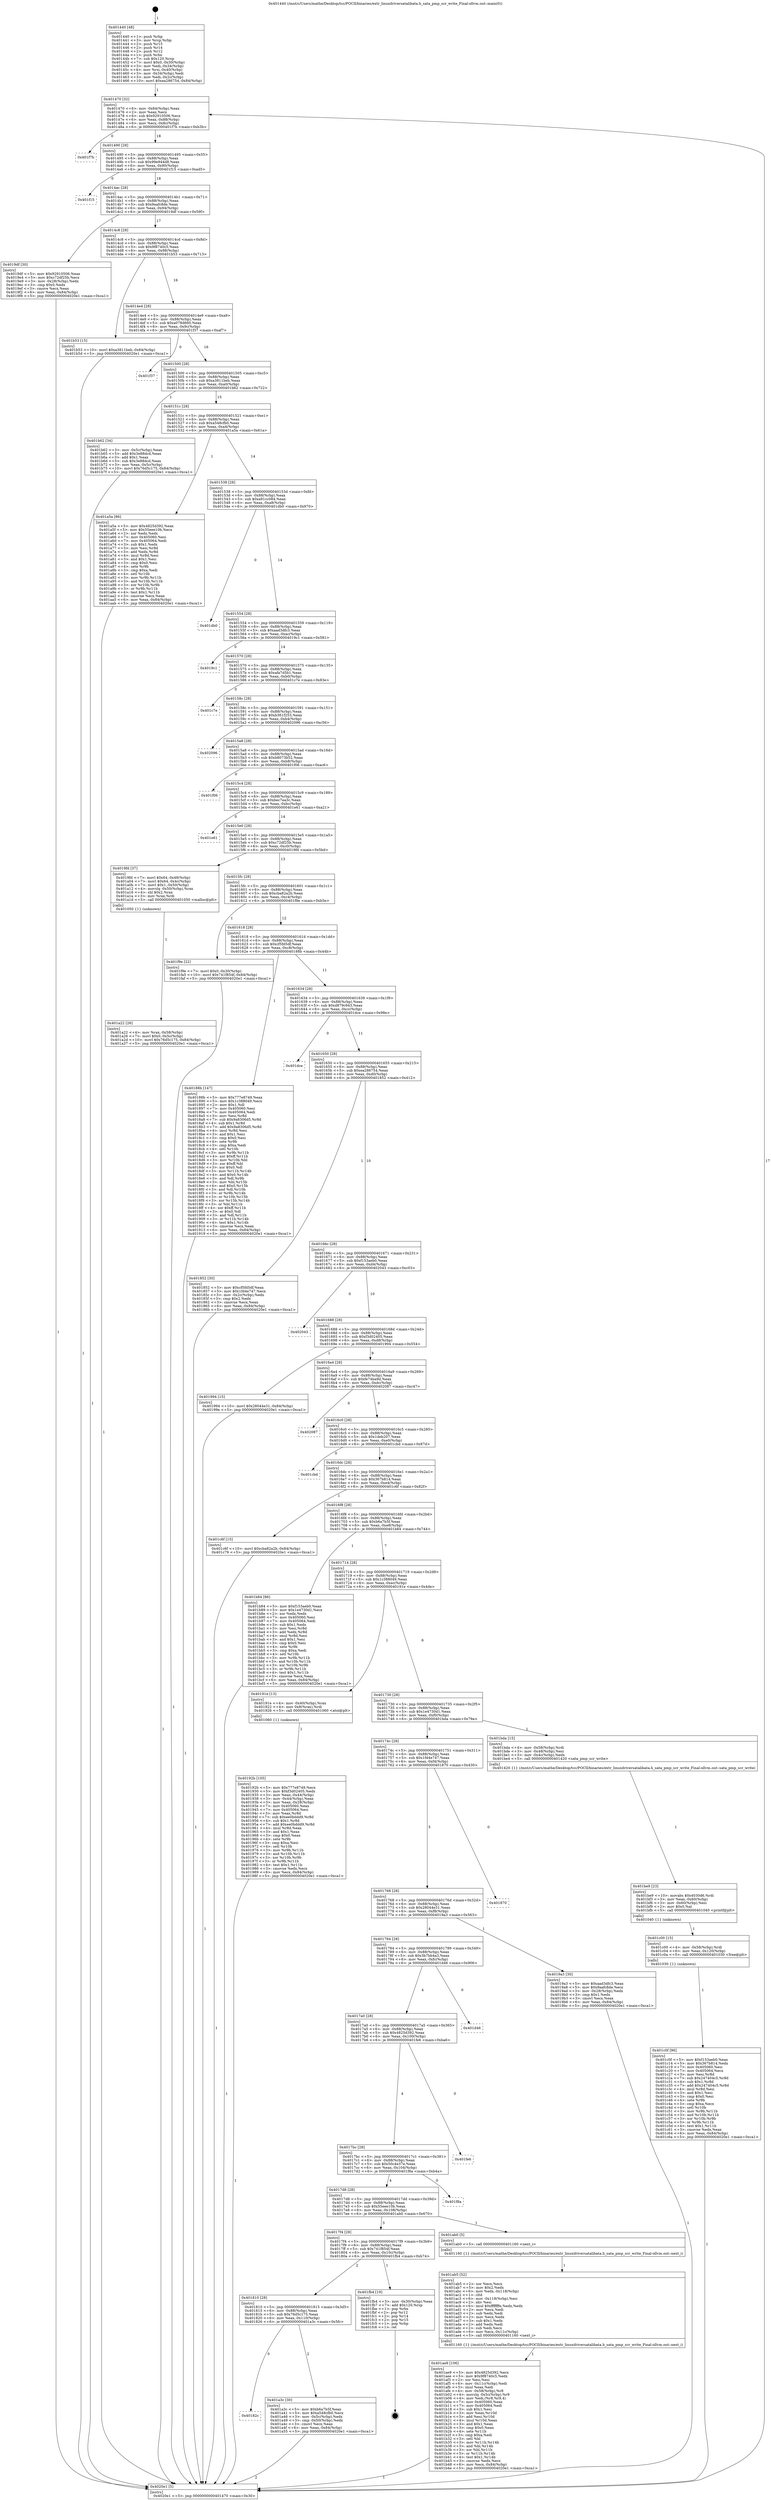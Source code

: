 digraph "0x401440" {
  label = "0x401440 (/mnt/c/Users/mathe/Desktop/tcc/POCII/binaries/extr_linuxdriversatalibata.h_sata_pmp_scr_write_Final-ollvm.out::main(0))"
  labelloc = "t"
  node[shape=record]

  Entry [label="",width=0.3,height=0.3,shape=circle,fillcolor=black,style=filled]
  "0x401470" [label="{
     0x401470 [32]\l
     | [instrs]\l
     &nbsp;&nbsp;0x401470 \<+6\>: mov -0x84(%rbp),%eax\l
     &nbsp;&nbsp;0x401476 \<+2\>: mov %eax,%ecx\l
     &nbsp;&nbsp;0x401478 \<+6\>: sub $0x92910506,%ecx\l
     &nbsp;&nbsp;0x40147e \<+6\>: mov %eax,-0x88(%rbp)\l
     &nbsp;&nbsp;0x401484 \<+6\>: mov %ecx,-0x8c(%rbp)\l
     &nbsp;&nbsp;0x40148a \<+6\>: je 0000000000401f7b \<main+0xb3b\>\l
  }"]
  "0x401f7b" [label="{
     0x401f7b\l
  }", style=dashed]
  "0x401490" [label="{
     0x401490 [28]\l
     | [instrs]\l
     &nbsp;&nbsp;0x401490 \<+5\>: jmp 0000000000401495 \<main+0x55\>\l
     &nbsp;&nbsp;0x401495 \<+6\>: mov -0x88(%rbp),%eax\l
     &nbsp;&nbsp;0x40149b \<+5\>: sub $0x99e944d8,%eax\l
     &nbsp;&nbsp;0x4014a0 \<+6\>: mov %eax,-0x90(%rbp)\l
     &nbsp;&nbsp;0x4014a6 \<+6\>: je 0000000000401f15 \<main+0xad5\>\l
  }"]
  Exit [label="",width=0.3,height=0.3,shape=circle,fillcolor=black,style=filled,peripheries=2]
  "0x401f15" [label="{
     0x401f15\l
  }", style=dashed]
  "0x4014ac" [label="{
     0x4014ac [28]\l
     | [instrs]\l
     &nbsp;&nbsp;0x4014ac \<+5\>: jmp 00000000004014b1 \<main+0x71\>\l
     &nbsp;&nbsp;0x4014b1 \<+6\>: mov -0x88(%rbp),%eax\l
     &nbsp;&nbsp;0x4014b7 \<+5\>: sub $0x9aafc8de,%eax\l
     &nbsp;&nbsp;0x4014bc \<+6\>: mov %eax,-0x94(%rbp)\l
     &nbsp;&nbsp;0x4014c2 \<+6\>: je 00000000004019df \<main+0x59f\>\l
  }"]
  "0x401c0f" [label="{
     0x401c0f [96]\l
     | [instrs]\l
     &nbsp;&nbsp;0x401c0f \<+5\>: mov $0xf153aeb0,%eax\l
     &nbsp;&nbsp;0x401c14 \<+5\>: mov $0x367b814,%edx\l
     &nbsp;&nbsp;0x401c19 \<+7\>: mov 0x405060,%esi\l
     &nbsp;&nbsp;0x401c20 \<+7\>: mov 0x405064,%ecx\l
     &nbsp;&nbsp;0x401c27 \<+3\>: mov %esi,%r8d\l
     &nbsp;&nbsp;0x401c2a \<+7\>: sub $0x247404c5,%r8d\l
     &nbsp;&nbsp;0x401c31 \<+4\>: sub $0x1,%r8d\l
     &nbsp;&nbsp;0x401c35 \<+7\>: add $0x247404c5,%r8d\l
     &nbsp;&nbsp;0x401c3c \<+4\>: imul %r8d,%esi\l
     &nbsp;&nbsp;0x401c40 \<+3\>: and $0x1,%esi\l
     &nbsp;&nbsp;0x401c43 \<+3\>: cmp $0x0,%esi\l
     &nbsp;&nbsp;0x401c46 \<+4\>: sete %r9b\l
     &nbsp;&nbsp;0x401c4a \<+3\>: cmp $0xa,%ecx\l
     &nbsp;&nbsp;0x401c4d \<+4\>: setl %r10b\l
     &nbsp;&nbsp;0x401c51 \<+3\>: mov %r9b,%r11b\l
     &nbsp;&nbsp;0x401c54 \<+3\>: and %r10b,%r11b\l
     &nbsp;&nbsp;0x401c57 \<+3\>: xor %r10b,%r9b\l
     &nbsp;&nbsp;0x401c5a \<+3\>: or %r9b,%r11b\l
     &nbsp;&nbsp;0x401c5d \<+4\>: test $0x1,%r11b\l
     &nbsp;&nbsp;0x401c61 \<+3\>: cmovne %edx,%eax\l
     &nbsp;&nbsp;0x401c64 \<+6\>: mov %eax,-0x84(%rbp)\l
     &nbsp;&nbsp;0x401c6a \<+5\>: jmp 00000000004020e1 \<main+0xca1\>\l
  }"]
  "0x4019df" [label="{
     0x4019df [30]\l
     | [instrs]\l
     &nbsp;&nbsp;0x4019df \<+5\>: mov $0x92910506,%eax\l
     &nbsp;&nbsp;0x4019e4 \<+5\>: mov $0xc72df25b,%ecx\l
     &nbsp;&nbsp;0x4019e9 \<+3\>: mov -0x28(%rbp),%edx\l
     &nbsp;&nbsp;0x4019ec \<+3\>: cmp $0x0,%edx\l
     &nbsp;&nbsp;0x4019ef \<+3\>: cmove %ecx,%eax\l
     &nbsp;&nbsp;0x4019f2 \<+6\>: mov %eax,-0x84(%rbp)\l
     &nbsp;&nbsp;0x4019f8 \<+5\>: jmp 00000000004020e1 \<main+0xca1\>\l
  }"]
  "0x4014c8" [label="{
     0x4014c8 [28]\l
     | [instrs]\l
     &nbsp;&nbsp;0x4014c8 \<+5\>: jmp 00000000004014cd \<main+0x8d\>\l
     &nbsp;&nbsp;0x4014cd \<+6\>: mov -0x88(%rbp),%eax\l
     &nbsp;&nbsp;0x4014d3 \<+5\>: sub $0x9f8740c5,%eax\l
     &nbsp;&nbsp;0x4014d8 \<+6\>: mov %eax,-0x98(%rbp)\l
     &nbsp;&nbsp;0x4014de \<+6\>: je 0000000000401b53 \<main+0x713\>\l
  }"]
  "0x401c00" [label="{
     0x401c00 [15]\l
     | [instrs]\l
     &nbsp;&nbsp;0x401c00 \<+4\>: mov -0x58(%rbp),%rdi\l
     &nbsp;&nbsp;0x401c04 \<+6\>: mov %eax,-0x120(%rbp)\l
     &nbsp;&nbsp;0x401c0a \<+5\>: call 0000000000401030 \<free@plt\>\l
     | [calls]\l
     &nbsp;&nbsp;0x401030 \{1\} (unknown)\l
  }"]
  "0x401b53" [label="{
     0x401b53 [15]\l
     | [instrs]\l
     &nbsp;&nbsp;0x401b53 \<+10\>: movl $0xa3811beb,-0x84(%rbp)\l
     &nbsp;&nbsp;0x401b5d \<+5\>: jmp 00000000004020e1 \<main+0xca1\>\l
  }"]
  "0x4014e4" [label="{
     0x4014e4 [28]\l
     | [instrs]\l
     &nbsp;&nbsp;0x4014e4 \<+5\>: jmp 00000000004014e9 \<main+0xa9\>\l
     &nbsp;&nbsp;0x4014e9 \<+6\>: mov -0x88(%rbp),%eax\l
     &nbsp;&nbsp;0x4014ef \<+5\>: sub $0xa078d660,%eax\l
     &nbsp;&nbsp;0x4014f4 \<+6\>: mov %eax,-0x9c(%rbp)\l
     &nbsp;&nbsp;0x4014fa \<+6\>: je 0000000000401f37 \<main+0xaf7\>\l
  }"]
  "0x401be9" [label="{
     0x401be9 [23]\l
     | [instrs]\l
     &nbsp;&nbsp;0x401be9 \<+10\>: movabs $0x4030d6,%rdi\l
     &nbsp;&nbsp;0x401bf3 \<+3\>: mov %eax,-0x60(%rbp)\l
     &nbsp;&nbsp;0x401bf6 \<+3\>: mov -0x60(%rbp),%esi\l
     &nbsp;&nbsp;0x401bf9 \<+2\>: mov $0x0,%al\l
     &nbsp;&nbsp;0x401bfb \<+5\>: call 0000000000401040 \<printf@plt\>\l
     | [calls]\l
     &nbsp;&nbsp;0x401040 \{1\} (unknown)\l
  }"]
  "0x401f37" [label="{
     0x401f37\l
  }", style=dashed]
  "0x401500" [label="{
     0x401500 [28]\l
     | [instrs]\l
     &nbsp;&nbsp;0x401500 \<+5\>: jmp 0000000000401505 \<main+0xc5\>\l
     &nbsp;&nbsp;0x401505 \<+6\>: mov -0x88(%rbp),%eax\l
     &nbsp;&nbsp;0x40150b \<+5\>: sub $0xa3811beb,%eax\l
     &nbsp;&nbsp;0x401510 \<+6\>: mov %eax,-0xa0(%rbp)\l
     &nbsp;&nbsp;0x401516 \<+6\>: je 0000000000401b62 \<main+0x722\>\l
  }"]
  "0x401ae9" [label="{
     0x401ae9 [106]\l
     | [instrs]\l
     &nbsp;&nbsp;0x401ae9 \<+5\>: mov $0x4825d392,%ecx\l
     &nbsp;&nbsp;0x401aee \<+5\>: mov $0x9f8740c5,%edx\l
     &nbsp;&nbsp;0x401af3 \<+2\>: xor %esi,%esi\l
     &nbsp;&nbsp;0x401af5 \<+6\>: mov -0x11c(%rbp),%edi\l
     &nbsp;&nbsp;0x401afb \<+3\>: imul %eax,%edi\l
     &nbsp;&nbsp;0x401afe \<+4\>: mov -0x58(%rbp),%r8\l
     &nbsp;&nbsp;0x401b02 \<+4\>: movslq -0x5c(%rbp),%r9\l
     &nbsp;&nbsp;0x401b06 \<+4\>: mov %edi,(%r8,%r9,4)\l
     &nbsp;&nbsp;0x401b0a \<+7\>: mov 0x405060,%eax\l
     &nbsp;&nbsp;0x401b11 \<+7\>: mov 0x405064,%edi\l
     &nbsp;&nbsp;0x401b18 \<+3\>: sub $0x1,%esi\l
     &nbsp;&nbsp;0x401b1b \<+3\>: mov %eax,%r10d\l
     &nbsp;&nbsp;0x401b1e \<+3\>: add %esi,%r10d\l
     &nbsp;&nbsp;0x401b21 \<+4\>: imul %r10d,%eax\l
     &nbsp;&nbsp;0x401b25 \<+3\>: and $0x1,%eax\l
     &nbsp;&nbsp;0x401b28 \<+3\>: cmp $0x0,%eax\l
     &nbsp;&nbsp;0x401b2b \<+4\>: sete %r11b\l
     &nbsp;&nbsp;0x401b2f \<+3\>: cmp $0xa,%edi\l
     &nbsp;&nbsp;0x401b32 \<+3\>: setl %bl\l
     &nbsp;&nbsp;0x401b35 \<+3\>: mov %r11b,%r14b\l
     &nbsp;&nbsp;0x401b38 \<+3\>: and %bl,%r14b\l
     &nbsp;&nbsp;0x401b3b \<+3\>: xor %bl,%r11b\l
     &nbsp;&nbsp;0x401b3e \<+3\>: or %r11b,%r14b\l
     &nbsp;&nbsp;0x401b41 \<+4\>: test $0x1,%r14b\l
     &nbsp;&nbsp;0x401b45 \<+3\>: cmovne %edx,%ecx\l
     &nbsp;&nbsp;0x401b48 \<+6\>: mov %ecx,-0x84(%rbp)\l
     &nbsp;&nbsp;0x401b4e \<+5\>: jmp 00000000004020e1 \<main+0xca1\>\l
  }"]
  "0x401b62" [label="{
     0x401b62 [34]\l
     | [instrs]\l
     &nbsp;&nbsp;0x401b62 \<+3\>: mov -0x5c(%rbp),%eax\l
     &nbsp;&nbsp;0x401b65 \<+5\>: add $0x3e88dcd,%eax\l
     &nbsp;&nbsp;0x401b6a \<+3\>: add $0x1,%eax\l
     &nbsp;&nbsp;0x401b6d \<+5\>: sub $0x3e88dcd,%eax\l
     &nbsp;&nbsp;0x401b72 \<+3\>: mov %eax,-0x5c(%rbp)\l
     &nbsp;&nbsp;0x401b75 \<+10\>: movl $0x76d5c175,-0x84(%rbp)\l
     &nbsp;&nbsp;0x401b7f \<+5\>: jmp 00000000004020e1 \<main+0xca1\>\l
  }"]
  "0x40151c" [label="{
     0x40151c [28]\l
     | [instrs]\l
     &nbsp;&nbsp;0x40151c \<+5\>: jmp 0000000000401521 \<main+0xe1\>\l
     &nbsp;&nbsp;0x401521 \<+6\>: mov -0x88(%rbp),%eax\l
     &nbsp;&nbsp;0x401527 \<+5\>: sub $0xa548cfb0,%eax\l
     &nbsp;&nbsp;0x40152c \<+6\>: mov %eax,-0xa4(%rbp)\l
     &nbsp;&nbsp;0x401532 \<+6\>: je 0000000000401a5a \<main+0x61a\>\l
  }"]
  "0x401ab5" [label="{
     0x401ab5 [52]\l
     | [instrs]\l
     &nbsp;&nbsp;0x401ab5 \<+2\>: xor %ecx,%ecx\l
     &nbsp;&nbsp;0x401ab7 \<+5\>: mov $0x2,%edx\l
     &nbsp;&nbsp;0x401abc \<+6\>: mov %edx,-0x118(%rbp)\l
     &nbsp;&nbsp;0x401ac2 \<+1\>: cltd\l
     &nbsp;&nbsp;0x401ac3 \<+6\>: mov -0x118(%rbp),%esi\l
     &nbsp;&nbsp;0x401ac9 \<+2\>: idiv %esi\l
     &nbsp;&nbsp;0x401acb \<+6\>: imul $0xfffffffe,%edx,%edx\l
     &nbsp;&nbsp;0x401ad1 \<+2\>: mov %ecx,%edi\l
     &nbsp;&nbsp;0x401ad3 \<+2\>: sub %edx,%edi\l
     &nbsp;&nbsp;0x401ad5 \<+2\>: mov %ecx,%edx\l
     &nbsp;&nbsp;0x401ad7 \<+3\>: sub $0x1,%edx\l
     &nbsp;&nbsp;0x401ada \<+2\>: add %edx,%edi\l
     &nbsp;&nbsp;0x401adc \<+2\>: sub %edi,%ecx\l
     &nbsp;&nbsp;0x401ade \<+6\>: mov %ecx,-0x11c(%rbp)\l
     &nbsp;&nbsp;0x401ae4 \<+5\>: call 0000000000401160 \<next_i\>\l
     | [calls]\l
     &nbsp;&nbsp;0x401160 \{1\} (/mnt/c/Users/mathe/Desktop/tcc/POCII/binaries/extr_linuxdriversatalibata.h_sata_pmp_scr_write_Final-ollvm.out::next_i)\l
  }"]
  "0x401a5a" [label="{
     0x401a5a [86]\l
     | [instrs]\l
     &nbsp;&nbsp;0x401a5a \<+5\>: mov $0x4825d392,%eax\l
     &nbsp;&nbsp;0x401a5f \<+5\>: mov $0x55eee10b,%ecx\l
     &nbsp;&nbsp;0x401a64 \<+2\>: xor %edx,%edx\l
     &nbsp;&nbsp;0x401a66 \<+7\>: mov 0x405060,%esi\l
     &nbsp;&nbsp;0x401a6d \<+7\>: mov 0x405064,%edi\l
     &nbsp;&nbsp;0x401a74 \<+3\>: sub $0x1,%edx\l
     &nbsp;&nbsp;0x401a77 \<+3\>: mov %esi,%r8d\l
     &nbsp;&nbsp;0x401a7a \<+3\>: add %edx,%r8d\l
     &nbsp;&nbsp;0x401a7d \<+4\>: imul %r8d,%esi\l
     &nbsp;&nbsp;0x401a81 \<+3\>: and $0x1,%esi\l
     &nbsp;&nbsp;0x401a84 \<+3\>: cmp $0x0,%esi\l
     &nbsp;&nbsp;0x401a87 \<+4\>: sete %r9b\l
     &nbsp;&nbsp;0x401a8b \<+3\>: cmp $0xa,%edi\l
     &nbsp;&nbsp;0x401a8e \<+4\>: setl %r10b\l
     &nbsp;&nbsp;0x401a92 \<+3\>: mov %r9b,%r11b\l
     &nbsp;&nbsp;0x401a95 \<+3\>: and %r10b,%r11b\l
     &nbsp;&nbsp;0x401a98 \<+3\>: xor %r10b,%r9b\l
     &nbsp;&nbsp;0x401a9b \<+3\>: or %r9b,%r11b\l
     &nbsp;&nbsp;0x401a9e \<+4\>: test $0x1,%r11b\l
     &nbsp;&nbsp;0x401aa2 \<+3\>: cmovne %ecx,%eax\l
     &nbsp;&nbsp;0x401aa5 \<+6\>: mov %eax,-0x84(%rbp)\l
     &nbsp;&nbsp;0x401aab \<+5\>: jmp 00000000004020e1 \<main+0xca1\>\l
  }"]
  "0x401538" [label="{
     0x401538 [28]\l
     | [instrs]\l
     &nbsp;&nbsp;0x401538 \<+5\>: jmp 000000000040153d \<main+0xfd\>\l
     &nbsp;&nbsp;0x40153d \<+6\>: mov -0x88(%rbp),%eax\l
     &nbsp;&nbsp;0x401543 \<+5\>: sub $0xa91cc084,%eax\l
     &nbsp;&nbsp;0x401548 \<+6\>: mov %eax,-0xa8(%rbp)\l
     &nbsp;&nbsp;0x40154e \<+6\>: je 0000000000401db0 \<main+0x970\>\l
  }"]
  "0x40182c" [label="{
     0x40182c\l
  }", style=dashed]
  "0x401db0" [label="{
     0x401db0\l
  }", style=dashed]
  "0x401554" [label="{
     0x401554 [28]\l
     | [instrs]\l
     &nbsp;&nbsp;0x401554 \<+5\>: jmp 0000000000401559 \<main+0x119\>\l
     &nbsp;&nbsp;0x401559 \<+6\>: mov -0x88(%rbp),%eax\l
     &nbsp;&nbsp;0x40155f \<+5\>: sub $0xaad3dfc3,%eax\l
     &nbsp;&nbsp;0x401564 \<+6\>: mov %eax,-0xac(%rbp)\l
     &nbsp;&nbsp;0x40156a \<+6\>: je 00000000004019c1 \<main+0x581\>\l
  }"]
  "0x401a3c" [label="{
     0x401a3c [30]\l
     | [instrs]\l
     &nbsp;&nbsp;0x401a3c \<+5\>: mov $0xb6a7b5f,%eax\l
     &nbsp;&nbsp;0x401a41 \<+5\>: mov $0xa548cfb0,%ecx\l
     &nbsp;&nbsp;0x401a46 \<+3\>: mov -0x5c(%rbp),%edx\l
     &nbsp;&nbsp;0x401a49 \<+3\>: cmp -0x50(%rbp),%edx\l
     &nbsp;&nbsp;0x401a4c \<+3\>: cmovl %ecx,%eax\l
     &nbsp;&nbsp;0x401a4f \<+6\>: mov %eax,-0x84(%rbp)\l
     &nbsp;&nbsp;0x401a55 \<+5\>: jmp 00000000004020e1 \<main+0xca1\>\l
  }"]
  "0x4019c1" [label="{
     0x4019c1\l
  }", style=dashed]
  "0x401570" [label="{
     0x401570 [28]\l
     | [instrs]\l
     &nbsp;&nbsp;0x401570 \<+5\>: jmp 0000000000401575 \<main+0x135\>\l
     &nbsp;&nbsp;0x401575 \<+6\>: mov -0x88(%rbp),%eax\l
     &nbsp;&nbsp;0x40157b \<+5\>: sub $0xafa7d5b1,%eax\l
     &nbsp;&nbsp;0x401580 \<+6\>: mov %eax,-0xb0(%rbp)\l
     &nbsp;&nbsp;0x401586 \<+6\>: je 0000000000401c7e \<main+0x83e\>\l
  }"]
  "0x401810" [label="{
     0x401810 [28]\l
     | [instrs]\l
     &nbsp;&nbsp;0x401810 \<+5\>: jmp 0000000000401815 \<main+0x3d5\>\l
     &nbsp;&nbsp;0x401815 \<+6\>: mov -0x88(%rbp),%eax\l
     &nbsp;&nbsp;0x40181b \<+5\>: sub $0x76d5c175,%eax\l
     &nbsp;&nbsp;0x401820 \<+6\>: mov %eax,-0x110(%rbp)\l
     &nbsp;&nbsp;0x401826 \<+6\>: je 0000000000401a3c \<main+0x5fc\>\l
  }"]
  "0x401c7e" [label="{
     0x401c7e\l
  }", style=dashed]
  "0x40158c" [label="{
     0x40158c [28]\l
     | [instrs]\l
     &nbsp;&nbsp;0x40158c \<+5\>: jmp 0000000000401591 \<main+0x151\>\l
     &nbsp;&nbsp;0x401591 \<+6\>: mov -0x88(%rbp),%eax\l
     &nbsp;&nbsp;0x401597 \<+5\>: sub $0xb361f253,%eax\l
     &nbsp;&nbsp;0x40159c \<+6\>: mov %eax,-0xb4(%rbp)\l
     &nbsp;&nbsp;0x4015a2 \<+6\>: je 0000000000402096 \<main+0xc56\>\l
  }"]
  "0x401fb4" [label="{
     0x401fb4 [19]\l
     | [instrs]\l
     &nbsp;&nbsp;0x401fb4 \<+3\>: mov -0x30(%rbp),%eax\l
     &nbsp;&nbsp;0x401fb7 \<+7\>: add $0x120,%rsp\l
     &nbsp;&nbsp;0x401fbe \<+1\>: pop %rbx\l
     &nbsp;&nbsp;0x401fbf \<+2\>: pop %r12\l
     &nbsp;&nbsp;0x401fc1 \<+2\>: pop %r14\l
     &nbsp;&nbsp;0x401fc3 \<+2\>: pop %r15\l
     &nbsp;&nbsp;0x401fc5 \<+1\>: pop %rbp\l
     &nbsp;&nbsp;0x401fc6 \<+1\>: ret\l
  }"]
  "0x402096" [label="{
     0x402096\l
  }", style=dashed]
  "0x4015a8" [label="{
     0x4015a8 [28]\l
     | [instrs]\l
     &nbsp;&nbsp;0x4015a8 \<+5\>: jmp 00000000004015ad \<main+0x16d\>\l
     &nbsp;&nbsp;0x4015ad \<+6\>: mov -0x88(%rbp),%eax\l
     &nbsp;&nbsp;0x4015b3 \<+5\>: sub $0xb8073b52,%eax\l
     &nbsp;&nbsp;0x4015b8 \<+6\>: mov %eax,-0xb8(%rbp)\l
     &nbsp;&nbsp;0x4015be \<+6\>: je 0000000000401f06 \<main+0xac6\>\l
  }"]
  "0x4017f4" [label="{
     0x4017f4 [28]\l
     | [instrs]\l
     &nbsp;&nbsp;0x4017f4 \<+5\>: jmp 00000000004017f9 \<main+0x3b9\>\l
     &nbsp;&nbsp;0x4017f9 \<+6\>: mov -0x88(%rbp),%eax\l
     &nbsp;&nbsp;0x4017ff \<+5\>: sub $0x741f854f,%eax\l
     &nbsp;&nbsp;0x401804 \<+6\>: mov %eax,-0x10c(%rbp)\l
     &nbsp;&nbsp;0x40180a \<+6\>: je 0000000000401fb4 \<main+0xb74\>\l
  }"]
  "0x401f06" [label="{
     0x401f06\l
  }", style=dashed]
  "0x4015c4" [label="{
     0x4015c4 [28]\l
     | [instrs]\l
     &nbsp;&nbsp;0x4015c4 \<+5\>: jmp 00000000004015c9 \<main+0x189\>\l
     &nbsp;&nbsp;0x4015c9 \<+6\>: mov -0x88(%rbp),%eax\l
     &nbsp;&nbsp;0x4015cf \<+5\>: sub $0xbec7ea3c,%eax\l
     &nbsp;&nbsp;0x4015d4 \<+6\>: mov %eax,-0xbc(%rbp)\l
     &nbsp;&nbsp;0x4015da \<+6\>: je 0000000000401e61 \<main+0xa21\>\l
  }"]
  "0x401ab0" [label="{
     0x401ab0 [5]\l
     | [instrs]\l
     &nbsp;&nbsp;0x401ab0 \<+5\>: call 0000000000401160 \<next_i\>\l
     | [calls]\l
     &nbsp;&nbsp;0x401160 \{1\} (/mnt/c/Users/mathe/Desktop/tcc/POCII/binaries/extr_linuxdriversatalibata.h_sata_pmp_scr_write_Final-ollvm.out::next_i)\l
  }"]
  "0x401e61" [label="{
     0x401e61\l
  }", style=dashed]
  "0x4015e0" [label="{
     0x4015e0 [28]\l
     | [instrs]\l
     &nbsp;&nbsp;0x4015e0 \<+5\>: jmp 00000000004015e5 \<main+0x1a5\>\l
     &nbsp;&nbsp;0x4015e5 \<+6\>: mov -0x88(%rbp),%eax\l
     &nbsp;&nbsp;0x4015eb \<+5\>: sub $0xc72df25b,%eax\l
     &nbsp;&nbsp;0x4015f0 \<+6\>: mov %eax,-0xc0(%rbp)\l
     &nbsp;&nbsp;0x4015f6 \<+6\>: je 00000000004019fd \<main+0x5bd\>\l
  }"]
  "0x4017d8" [label="{
     0x4017d8 [28]\l
     | [instrs]\l
     &nbsp;&nbsp;0x4017d8 \<+5\>: jmp 00000000004017dd \<main+0x39d\>\l
     &nbsp;&nbsp;0x4017dd \<+6\>: mov -0x88(%rbp),%eax\l
     &nbsp;&nbsp;0x4017e3 \<+5\>: sub $0x55eee10b,%eax\l
     &nbsp;&nbsp;0x4017e8 \<+6\>: mov %eax,-0x108(%rbp)\l
     &nbsp;&nbsp;0x4017ee \<+6\>: je 0000000000401ab0 \<main+0x670\>\l
  }"]
  "0x4019fd" [label="{
     0x4019fd [37]\l
     | [instrs]\l
     &nbsp;&nbsp;0x4019fd \<+7\>: movl $0x64,-0x48(%rbp)\l
     &nbsp;&nbsp;0x401a04 \<+7\>: movl $0x64,-0x4c(%rbp)\l
     &nbsp;&nbsp;0x401a0b \<+7\>: movl $0x1,-0x50(%rbp)\l
     &nbsp;&nbsp;0x401a12 \<+4\>: movslq -0x50(%rbp),%rax\l
     &nbsp;&nbsp;0x401a16 \<+4\>: shl $0x2,%rax\l
     &nbsp;&nbsp;0x401a1a \<+3\>: mov %rax,%rdi\l
     &nbsp;&nbsp;0x401a1d \<+5\>: call 0000000000401050 \<malloc@plt\>\l
     | [calls]\l
     &nbsp;&nbsp;0x401050 \{1\} (unknown)\l
  }"]
  "0x4015fc" [label="{
     0x4015fc [28]\l
     | [instrs]\l
     &nbsp;&nbsp;0x4015fc \<+5\>: jmp 0000000000401601 \<main+0x1c1\>\l
     &nbsp;&nbsp;0x401601 \<+6\>: mov -0x88(%rbp),%eax\l
     &nbsp;&nbsp;0x401607 \<+5\>: sub $0xcba82a2b,%eax\l
     &nbsp;&nbsp;0x40160c \<+6\>: mov %eax,-0xc4(%rbp)\l
     &nbsp;&nbsp;0x401612 \<+6\>: je 0000000000401f9e \<main+0xb5e\>\l
  }"]
  "0x401f8a" [label="{
     0x401f8a\l
  }", style=dashed]
  "0x401f9e" [label="{
     0x401f9e [22]\l
     | [instrs]\l
     &nbsp;&nbsp;0x401f9e \<+7\>: movl $0x0,-0x30(%rbp)\l
     &nbsp;&nbsp;0x401fa5 \<+10\>: movl $0x741f854f,-0x84(%rbp)\l
     &nbsp;&nbsp;0x401faf \<+5\>: jmp 00000000004020e1 \<main+0xca1\>\l
  }"]
  "0x401618" [label="{
     0x401618 [28]\l
     | [instrs]\l
     &nbsp;&nbsp;0x401618 \<+5\>: jmp 000000000040161d \<main+0x1dd\>\l
     &nbsp;&nbsp;0x40161d \<+6\>: mov -0x88(%rbp),%eax\l
     &nbsp;&nbsp;0x401623 \<+5\>: sub $0xcf5fd5df,%eax\l
     &nbsp;&nbsp;0x401628 \<+6\>: mov %eax,-0xc8(%rbp)\l
     &nbsp;&nbsp;0x40162e \<+6\>: je 000000000040188b \<main+0x44b\>\l
  }"]
  "0x4017bc" [label="{
     0x4017bc [28]\l
     | [instrs]\l
     &nbsp;&nbsp;0x4017bc \<+5\>: jmp 00000000004017c1 \<main+0x381\>\l
     &nbsp;&nbsp;0x4017c1 \<+6\>: mov -0x88(%rbp),%eax\l
     &nbsp;&nbsp;0x4017c7 \<+5\>: sub $0x50c4e37e,%eax\l
     &nbsp;&nbsp;0x4017cc \<+6\>: mov %eax,-0x104(%rbp)\l
     &nbsp;&nbsp;0x4017d2 \<+6\>: je 0000000000401f8a \<main+0xb4a\>\l
  }"]
  "0x40188b" [label="{
     0x40188b [147]\l
     | [instrs]\l
     &nbsp;&nbsp;0x40188b \<+5\>: mov $0x777e8749,%eax\l
     &nbsp;&nbsp;0x401890 \<+5\>: mov $0x1c388049,%ecx\l
     &nbsp;&nbsp;0x401895 \<+2\>: mov $0x1,%dl\l
     &nbsp;&nbsp;0x401897 \<+7\>: mov 0x405060,%esi\l
     &nbsp;&nbsp;0x40189e \<+7\>: mov 0x405064,%edi\l
     &nbsp;&nbsp;0x4018a5 \<+3\>: mov %esi,%r8d\l
     &nbsp;&nbsp;0x4018a8 \<+7\>: sub $0x9a8306d5,%r8d\l
     &nbsp;&nbsp;0x4018af \<+4\>: sub $0x1,%r8d\l
     &nbsp;&nbsp;0x4018b3 \<+7\>: add $0x9a8306d5,%r8d\l
     &nbsp;&nbsp;0x4018ba \<+4\>: imul %r8d,%esi\l
     &nbsp;&nbsp;0x4018be \<+3\>: and $0x1,%esi\l
     &nbsp;&nbsp;0x4018c1 \<+3\>: cmp $0x0,%esi\l
     &nbsp;&nbsp;0x4018c4 \<+4\>: sete %r9b\l
     &nbsp;&nbsp;0x4018c8 \<+3\>: cmp $0xa,%edi\l
     &nbsp;&nbsp;0x4018cb \<+4\>: setl %r10b\l
     &nbsp;&nbsp;0x4018cf \<+3\>: mov %r9b,%r11b\l
     &nbsp;&nbsp;0x4018d2 \<+4\>: xor $0xff,%r11b\l
     &nbsp;&nbsp;0x4018d6 \<+3\>: mov %r10b,%bl\l
     &nbsp;&nbsp;0x4018d9 \<+3\>: xor $0xff,%bl\l
     &nbsp;&nbsp;0x4018dc \<+3\>: xor $0x0,%dl\l
     &nbsp;&nbsp;0x4018df \<+3\>: mov %r11b,%r14b\l
     &nbsp;&nbsp;0x4018e2 \<+4\>: and $0x0,%r14b\l
     &nbsp;&nbsp;0x4018e6 \<+3\>: and %dl,%r9b\l
     &nbsp;&nbsp;0x4018e9 \<+3\>: mov %bl,%r15b\l
     &nbsp;&nbsp;0x4018ec \<+4\>: and $0x0,%r15b\l
     &nbsp;&nbsp;0x4018f0 \<+3\>: and %dl,%r10b\l
     &nbsp;&nbsp;0x4018f3 \<+3\>: or %r9b,%r14b\l
     &nbsp;&nbsp;0x4018f6 \<+3\>: or %r10b,%r15b\l
     &nbsp;&nbsp;0x4018f9 \<+3\>: xor %r15b,%r14b\l
     &nbsp;&nbsp;0x4018fc \<+3\>: or %bl,%r11b\l
     &nbsp;&nbsp;0x4018ff \<+4\>: xor $0xff,%r11b\l
     &nbsp;&nbsp;0x401903 \<+3\>: or $0x0,%dl\l
     &nbsp;&nbsp;0x401906 \<+3\>: and %dl,%r11b\l
     &nbsp;&nbsp;0x401909 \<+3\>: or %r11b,%r14b\l
     &nbsp;&nbsp;0x40190c \<+4\>: test $0x1,%r14b\l
     &nbsp;&nbsp;0x401910 \<+3\>: cmovne %ecx,%eax\l
     &nbsp;&nbsp;0x401913 \<+6\>: mov %eax,-0x84(%rbp)\l
     &nbsp;&nbsp;0x401919 \<+5\>: jmp 00000000004020e1 \<main+0xca1\>\l
  }"]
  "0x401634" [label="{
     0x401634 [28]\l
     | [instrs]\l
     &nbsp;&nbsp;0x401634 \<+5\>: jmp 0000000000401639 \<main+0x1f9\>\l
     &nbsp;&nbsp;0x401639 \<+6\>: mov -0x88(%rbp),%eax\l
     &nbsp;&nbsp;0x40163f \<+5\>: sub $0xd879c943,%eax\l
     &nbsp;&nbsp;0x401644 \<+6\>: mov %eax,-0xcc(%rbp)\l
     &nbsp;&nbsp;0x40164a \<+6\>: je 0000000000401dce \<main+0x98e\>\l
  }"]
  "0x401fe6" [label="{
     0x401fe6\l
  }", style=dashed]
  "0x401dce" [label="{
     0x401dce\l
  }", style=dashed]
  "0x401650" [label="{
     0x401650 [28]\l
     | [instrs]\l
     &nbsp;&nbsp;0x401650 \<+5\>: jmp 0000000000401655 \<main+0x215\>\l
     &nbsp;&nbsp;0x401655 \<+6\>: mov -0x88(%rbp),%eax\l
     &nbsp;&nbsp;0x40165b \<+5\>: sub $0xea286754,%eax\l
     &nbsp;&nbsp;0x401660 \<+6\>: mov %eax,-0xd0(%rbp)\l
     &nbsp;&nbsp;0x401666 \<+6\>: je 0000000000401852 \<main+0x412\>\l
  }"]
  "0x4017a0" [label="{
     0x4017a0 [28]\l
     | [instrs]\l
     &nbsp;&nbsp;0x4017a0 \<+5\>: jmp 00000000004017a5 \<main+0x365\>\l
     &nbsp;&nbsp;0x4017a5 \<+6\>: mov -0x88(%rbp),%eax\l
     &nbsp;&nbsp;0x4017ab \<+5\>: sub $0x4825d392,%eax\l
     &nbsp;&nbsp;0x4017b0 \<+6\>: mov %eax,-0x100(%rbp)\l
     &nbsp;&nbsp;0x4017b6 \<+6\>: je 0000000000401fe6 \<main+0xba6\>\l
  }"]
  "0x401852" [label="{
     0x401852 [30]\l
     | [instrs]\l
     &nbsp;&nbsp;0x401852 \<+5\>: mov $0xcf5fd5df,%eax\l
     &nbsp;&nbsp;0x401857 \<+5\>: mov $0x1fd4e747,%ecx\l
     &nbsp;&nbsp;0x40185c \<+3\>: mov -0x2c(%rbp),%edx\l
     &nbsp;&nbsp;0x40185f \<+3\>: cmp $0x2,%edx\l
     &nbsp;&nbsp;0x401862 \<+3\>: cmovne %ecx,%eax\l
     &nbsp;&nbsp;0x401865 \<+6\>: mov %eax,-0x84(%rbp)\l
     &nbsp;&nbsp;0x40186b \<+5\>: jmp 00000000004020e1 \<main+0xca1\>\l
  }"]
  "0x40166c" [label="{
     0x40166c [28]\l
     | [instrs]\l
     &nbsp;&nbsp;0x40166c \<+5\>: jmp 0000000000401671 \<main+0x231\>\l
     &nbsp;&nbsp;0x401671 \<+6\>: mov -0x88(%rbp),%eax\l
     &nbsp;&nbsp;0x401677 \<+5\>: sub $0xf153aeb0,%eax\l
     &nbsp;&nbsp;0x40167c \<+6\>: mov %eax,-0xd4(%rbp)\l
     &nbsp;&nbsp;0x401682 \<+6\>: je 0000000000402043 \<main+0xc03\>\l
  }"]
  "0x4020e1" [label="{
     0x4020e1 [5]\l
     | [instrs]\l
     &nbsp;&nbsp;0x4020e1 \<+5\>: jmp 0000000000401470 \<main+0x30\>\l
  }"]
  "0x401440" [label="{
     0x401440 [48]\l
     | [instrs]\l
     &nbsp;&nbsp;0x401440 \<+1\>: push %rbp\l
     &nbsp;&nbsp;0x401441 \<+3\>: mov %rsp,%rbp\l
     &nbsp;&nbsp;0x401444 \<+2\>: push %r15\l
     &nbsp;&nbsp;0x401446 \<+2\>: push %r14\l
     &nbsp;&nbsp;0x401448 \<+2\>: push %r12\l
     &nbsp;&nbsp;0x40144a \<+1\>: push %rbx\l
     &nbsp;&nbsp;0x40144b \<+7\>: sub $0x120,%rsp\l
     &nbsp;&nbsp;0x401452 \<+7\>: movl $0x0,-0x30(%rbp)\l
     &nbsp;&nbsp;0x401459 \<+3\>: mov %edi,-0x34(%rbp)\l
     &nbsp;&nbsp;0x40145c \<+4\>: mov %rsi,-0x40(%rbp)\l
     &nbsp;&nbsp;0x401460 \<+3\>: mov -0x34(%rbp),%edi\l
     &nbsp;&nbsp;0x401463 \<+3\>: mov %edi,-0x2c(%rbp)\l
     &nbsp;&nbsp;0x401466 \<+10\>: movl $0xea286754,-0x84(%rbp)\l
  }"]
  "0x401d46" [label="{
     0x401d46\l
  }", style=dashed]
  "0x402043" [label="{
     0x402043\l
  }", style=dashed]
  "0x401688" [label="{
     0x401688 [28]\l
     | [instrs]\l
     &nbsp;&nbsp;0x401688 \<+5\>: jmp 000000000040168d \<main+0x24d\>\l
     &nbsp;&nbsp;0x40168d \<+6\>: mov -0x88(%rbp),%eax\l
     &nbsp;&nbsp;0x401693 \<+5\>: sub $0xf3d02405,%eax\l
     &nbsp;&nbsp;0x401698 \<+6\>: mov %eax,-0xd8(%rbp)\l
     &nbsp;&nbsp;0x40169e \<+6\>: je 0000000000401994 \<main+0x554\>\l
  }"]
  "0x401a22" [label="{
     0x401a22 [26]\l
     | [instrs]\l
     &nbsp;&nbsp;0x401a22 \<+4\>: mov %rax,-0x58(%rbp)\l
     &nbsp;&nbsp;0x401a26 \<+7\>: movl $0x0,-0x5c(%rbp)\l
     &nbsp;&nbsp;0x401a2d \<+10\>: movl $0x76d5c175,-0x84(%rbp)\l
     &nbsp;&nbsp;0x401a37 \<+5\>: jmp 00000000004020e1 \<main+0xca1\>\l
  }"]
  "0x401994" [label="{
     0x401994 [15]\l
     | [instrs]\l
     &nbsp;&nbsp;0x401994 \<+10\>: movl $0x28044e31,-0x84(%rbp)\l
     &nbsp;&nbsp;0x40199e \<+5\>: jmp 00000000004020e1 \<main+0xca1\>\l
  }"]
  "0x4016a4" [label="{
     0x4016a4 [28]\l
     | [instrs]\l
     &nbsp;&nbsp;0x4016a4 \<+5\>: jmp 00000000004016a9 \<main+0x269\>\l
     &nbsp;&nbsp;0x4016a9 \<+6\>: mov -0x88(%rbp),%eax\l
     &nbsp;&nbsp;0x4016af \<+5\>: sub $0xfe74ba9d,%eax\l
     &nbsp;&nbsp;0x4016b4 \<+6\>: mov %eax,-0xdc(%rbp)\l
     &nbsp;&nbsp;0x4016ba \<+6\>: je 0000000000402087 \<main+0xc47\>\l
  }"]
  "0x401784" [label="{
     0x401784 [28]\l
     | [instrs]\l
     &nbsp;&nbsp;0x401784 \<+5\>: jmp 0000000000401789 \<main+0x349\>\l
     &nbsp;&nbsp;0x401789 \<+6\>: mov -0x88(%rbp),%eax\l
     &nbsp;&nbsp;0x40178f \<+5\>: sub $0x3b7bb4a3,%eax\l
     &nbsp;&nbsp;0x401794 \<+6\>: mov %eax,-0xfc(%rbp)\l
     &nbsp;&nbsp;0x40179a \<+6\>: je 0000000000401d46 \<main+0x906\>\l
  }"]
  "0x402087" [label="{
     0x402087\l
  }", style=dashed]
  "0x4016c0" [label="{
     0x4016c0 [28]\l
     | [instrs]\l
     &nbsp;&nbsp;0x4016c0 \<+5\>: jmp 00000000004016c5 \<main+0x285\>\l
     &nbsp;&nbsp;0x4016c5 \<+6\>: mov -0x88(%rbp),%eax\l
     &nbsp;&nbsp;0x4016cb \<+5\>: sub $0x1deb207,%eax\l
     &nbsp;&nbsp;0x4016d0 \<+6\>: mov %eax,-0xe0(%rbp)\l
     &nbsp;&nbsp;0x4016d6 \<+6\>: je 0000000000401cbd \<main+0x87d\>\l
  }"]
  "0x4019a3" [label="{
     0x4019a3 [30]\l
     | [instrs]\l
     &nbsp;&nbsp;0x4019a3 \<+5\>: mov $0xaad3dfc3,%eax\l
     &nbsp;&nbsp;0x4019a8 \<+5\>: mov $0x9aafc8de,%ecx\l
     &nbsp;&nbsp;0x4019ad \<+3\>: mov -0x28(%rbp),%edx\l
     &nbsp;&nbsp;0x4019b0 \<+3\>: cmp $0x1,%edx\l
     &nbsp;&nbsp;0x4019b3 \<+3\>: cmovl %ecx,%eax\l
     &nbsp;&nbsp;0x4019b6 \<+6\>: mov %eax,-0x84(%rbp)\l
     &nbsp;&nbsp;0x4019bc \<+5\>: jmp 00000000004020e1 \<main+0xca1\>\l
  }"]
  "0x401cbd" [label="{
     0x401cbd\l
  }", style=dashed]
  "0x4016dc" [label="{
     0x4016dc [28]\l
     | [instrs]\l
     &nbsp;&nbsp;0x4016dc \<+5\>: jmp 00000000004016e1 \<main+0x2a1\>\l
     &nbsp;&nbsp;0x4016e1 \<+6\>: mov -0x88(%rbp),%eax\l
     &nbsp;&nbsp;0x4016e7 \<+5\>: sub $0x367b814,%eax\l
     &nbsp;&nbsp;0x4016ec \<+6\>: mov %eax,-0xe4(%rbp)\l
     &nbsp;&nbsp;0x4016f2 \<+6\>: je 0000000000401c6f \<main+0x82f\>\l
  }"]
  "0x401768" [label="{
     0x401768 [28]\l
     | [instrs]\l
     &nbsp;&nbsp;0x401768 \<+5\>: jmp 000000000040176d \<main+0x32d\>\l
     &nbsp;&nbsp;0x40176d \<+6\>: mov -0x88(%rbp),%eax\l
     &nbsp;&nbsp;0x401773 \<+5\>: sub $0x28044e31,%eax\l
     &nbsp;&nbsp;0x401778 \<+6\>: mov %eax,-0xf8(%rbp)\l
     &nbsp;&nbsp;0x40177e \<+6\>: je 00000000004019a3 \<main+0x563\>\l
  }"]
  "0x401c6f" [label="{
     0x401c6f [15]\l
     | [instrs]\l
     &nbsp;&nbsp;0x401c6f \<+10\>: movl $0xcba82a2b,-0x84(%rbp)\l
     &nbsp;&nbsp;0x401c79 \<+5\>: jmp 00000000004020e1 \<main+0xca1\>\l
  }"]
  "0x4016f8" [label="{
     0x4016f8 [28]\l
     | [instrs]\l
     &nbsp;&nbsp;0x4016f8 \<+5\>: jmp 00000000004016fd \<main+0x2bd\>\l
     &nbsp;&nbsp;0x4016fd \<+6\>: mov -0x88(%rbp),%eax\l
     &nbsp;&nbsp;0x401703 \<+5\>: sub $0xb6a7b5f,%eax\l
     &nbsp;&nbsp;0x401708 \<+6\>: mov %eax,-0xe8(%rbp)\l
     &nbsp;&nbsp;0x40170e \<+6\>: je 0000000000401b84 \<main+0x744\>\l
  }"]
  "0x401870" [label="{
     0x401870\l
  }", style=dashed]
  "0x401b84" [label="{
     0x401b84 [86]\l
     | [instrs]\l
     &nbsp;&nbsp;0x401b84 \<+5\>: mov $0xf153aeb0,%eax\l
     &nbsp;&nbsp;0x401b89 \<+5\>: mov $0x1e4730d1,%ecx\l
     &nbsp;&nbsp;0x401b8e \<+2\>: xor %edx,%edx\l
     &nbsp;&nbsp;0x401b90 \<+7\>: mov 0x405060,%esi\l
     &nbsp;&nbsp;0x401b97 \<+7\>: mov 0x405064,%edi\l
     &nbsp;&nbsp;0x401b9e \<+3\>: sub $0x1,%edx\l
     &nbsp;&nbsp;0x401ba1 \<+3\>: mov %esi,%r8d\l
     &nbsp;&nbsp;0x401ba4 \<+3\>: add %edx,%r8d\l
     &nbsp;&nbsp;0x401ba7 \<+4\>: imul %r8d,%esi\l
     &nbsp;&nbsp;0x401bab \<+3\>: and $0x1,%esi\l
     &nbsp;&nbsp;0x401bae \<+3\>: cmp $0x0,%esi\l
     &nbsp;&nbsp;0x401bb1 \<+4\>: sete %r9b\l
     &nbsp;&nbsp;0x401bb5 \<+3\>: cmp $0xa,%edi\l
     &nbsp;&nbsp;0x401bb8 \<+4\>: setl %r10b\l
     &nbsp;&nbsp;0x401bbc \<+3\>: mov %r9b,%r11b\l
     &nbsp;&nbsp;0x401bbf \<+3\>: and %r10b,%r11b\l
     &nbsp;&nbsp;0x401bc2 \<+3\>: xor %r10b,%r9b\l
     &nbsp;&nbsp;0x401bc5 \<+3\>: or %r9b,%r11b\l
     &nbsp;&nbsp;0x401bc8 \<+4\>: test $0x1,%r11b\l
     &nbsp;&nbsp;0x401bcc \<+3\>: cmovne %ecx,%eax\l
     &nbsp;&nbsp;0x401bcf \<+6\>: mov %eax,-0x84(%rbp)\l
     &nbsp;&nbsp;0x401bd5 \<+5\>: jmp 00000000004020e1 \<main+0xca1\>\l
  }"]
  "0x401714" [label="{
     0x401714 [28]\l
     | [instrs]\l
     &nbsp;&nbsp;0x401714 \<+5\>: jmp 0000000000401719 \<main+0x2d9\>\l
     &nbsp;&nbsp;0x401719 \<+6\>: mov -0x88(%rbp),%eax\l
     &nbsp;&nbsp;0x40171f \<+5\>: sub $0x1c388049,%eax\l
     &nbsp;&nbsp;0x401724 \<+6\>: mov %eax,-0xec(%rbp)\l
     &nbsp;&nbsp;0x40172a \<+6\>: je 000000000040191e \<main+0x4de\>\l
  }"]
  "0x40174c" [label="{
     0x40174c [28]\l
     | [instrs]\l
     &nbsp;&nbsp;0x40174c \<+5\>: jmp 0000000000401751 \<main+0x311\>\l
     &nbsp;&nbsp;0x401751 \<+6\>: mov -0x88(%rbp),%eax\l
     &nbsp;&nbsp;0x401757 \<+5\>: sub $0x1fd4e747,%eax\l
     &nbsp;&nbsp;0x40175c \<+6\>: mov %eax,-0xf4(%rbp)\l
     &nbsp;&nbsp;0x401762 \<+6\>: je 0000000000401870 \<main+0x430\>\l
  }"]
  "0x40191e" [label="{
     0x40191e [13]\l
     | [instrs]\l
     &nbsp;&nbsp;0x40191e \<+4\>: mov -0x40(%rbp),%rax\l
     &nbsp;&nbsp;0x401922 \<+4\>: mov 0x8(%rax),%rdi\l
     &nbsp;&nbsp;0x401926 \<+5\>: call 0000000000401060 \<atoi@plt\>\l
     | [calls]\l
     &nbsp;&nbsp;0x401060 \{1\} (unknown)\l
  }"]
  "0x401730" [label="{
     0x401730 [28]\l
     | [instrs]\l
     &nbsp;&nbsp;0x401730 \<+5\>: jmp 0000000000401735 \<main+0x2f5\>\l
     &nbsp;&nbsp;0x401735 \<+6\>: mov -0x88(%rbp),%eax\l
     &nbsp;&nbsp;0x40173b \<+5\>: sub $0x1e4730d1,%eax\l
     &nbsp;&nbsp;0x401740 \<+6\>: mov %eax,-0xf0(%rbp)\l
     &nbsp;&nbsp;0x401746 \<+6\>: je 0000000000401bda \<main+0x79a\>\l
  }"]
  "0x40192b" [label="{
     0x40192b [105]\l
     | [instrs]\l
     &nbsp;&nbsp;0x40192b \<+5\>: mov $0x777e8749,%ecx\l
     &nbsp;&nbsp;0x401930 \<+5\>: mov $0xf3d02405,%edx\l
     &nbsp;&nbsp;0x401935 \<+3\>: mov %eax,-0x44(%rbp)\l
     &nbsp;&nbsp;0x401938 \<+3\>: mov -0x44(%rbp),%eax\l
     &nbsp;&nbsp;0x40193b \<+3\>: mov %eax,-0x28(%rbp)\l
     &nbsp;&nbsp;0x40193e \<+7\>: mov 0x405060,%eax\l
     &nbsp;&nbsp;0x401945 \<+7\>: mov 0x405064,%esi\l
     &nbsp;&nbsp;0x40194c \<+3\>: mov %eax,%r8d\l
     &nbsp;&nbsp;0x40194f \<+7\>: sub $0xee0bddd9,%r8d\l
     &nbsp;&nbsp;0x401956 \<+4\>: sub $0x1,%r8d\l
     &nbsp;&nbsp;0x40195a \<+7\>: add $0xee0bddd9,%r8d\l
     &nbsp;&nbsp;0x401961 \<+4\>: imul %r8d,%eax\l
     &nbsp;&nbsp;0x401965 \<+3\>: and $0x1,%eax\l
     &nbsp;&nbsp;0x401968 \<+3\>: cmp $0x0,%eax\l
     &nbsp;&nbsp;0x40196b \<+4\>: sete %r9b\l
     &nbsp;&nbsp;0x40196f \<+3\>: cmp $0xa,%esi\l
     &nbsp;&nbsp;0x401972 \<+4\>: setl %r10b\l
     &nbsp;&nbsp;0x401976 \<+3\>: mov %r9b,%r11b\l
     &nbsp;&nbsp;0x401979 \<+3\>: and %r10b,%r11b\l
     &nbsp;&nbsp;0x40197c \<+3\>: xor %r10b,%r9b\l
     &nbsp;&nbsp;0x40197f \<+3\>: or %r9b,%r11b\l
     &nbsp;&nbsp;0x401982 \<+4\>: test $0x1,%r11b\l
     &nbsp;&nbsp;0x401986 \<+3\>: cmovne %edx,%ecx\l
     &nbsp;&nbsp;0x401989 \<+6\>: mov %ecx,-0x84(%rbp)\l
     &nbsp;&nbsp;0x40198f \<+5\>: jmp 00000000004020e1 \<main+0xca1\>\l
  }"]
  "0x401bda" [label="{
     0x401bda [15]\l
     | [instrs]\l
     &nbsp;&nbsp;0x401bda \<+4\>: mov -0x58(%rbp),%rdi\l
     &nbsp;&nbsp;0x401bde \<+3\>: mov -0x48(%rbp),%esi\l
     &nbsp;&nbsp;0x401be1 \<+3\>: mov -0x4c(%rbp),%edx\l
     &nbsp;&nbsp;0x401be4 \<+5\>: call 0000000000401420 \<sata_pmp_scr_write\>\l
     | [calls]\l
     &nbsp;&nbsp;0x401420 \{1\} (/mnt/c/Users/mathe/Desktop/tcc/POCII/binaries/extr_linuxdriversatalibata.h_sata_pmp_scr_write_Final-ollvm.out::sata_pmp_scr_write)\l
  }"]
  Entry -> "0x401440" [label=" 1"]
  "0x401470" -> "0x401f7b" [label=" 0"]
  "0x401470" -> "0x401490" [label=" 18"]
  "0x401fb4" -> Exit [label=" 1"]
  "0x401490" -> "0x401f15" [label=" 0"]
  "0x401490" -> "0x4014ac" [label=" 18"]
  "0x401f9e" -> "0x4020e1" [label=" 1"]
  "0x4014ac" -> "0x4019df" [label=" 1"]
  "0x4014ac" -> "0x4014c8" [label=" 17"]
  "0x401c6f" -> "0x4020e1" [label=" 1"]
  "0x4014c8" -> "0x401b53" [label=" 1"]
  "0x4014c8" -> "0x4014e4" [label=" 16"]
  "0x401c0f" -> "0x4020e1" [label=" 1"]
  "0x4014e4" -> "0x401f37" [label=" 0"]
  "0x4014e4" -> "0x401500" [label=" 16"]
  "0x401c00" -> "0x401c0f" [label=" 1"]
  "0x401500" -> "0x401b62" [label=" 1"]
  "0x401500" -> "0x40151c" [label=" 15"]
  "0x401be9" -> "0x401c00" [label=" 1"]
  "0x40151c" -> "0x401a5a" [label=" 1"]
  "0x40151c" -> "0x401538" [label=" 14"]
  "0x401bda" -> "0x401be9" [label=" 1"]
  "0x401538" -> "0x401db0" [label=" 0"]
  "0x401538" -> "0x401554" [label=" 14"]
  "0x401b84" -> "0x4020e1" [label=" 1"]
  "0x401554" -> "0x4019c1" [label=" 0"]
  "0x401554" -> "0x401570" [label=" 14"]
  "0x401b62" -> "0x4020e1" [label=" 1"]
  "0x401570" -> "0x401c7e" [label=" 0"]
  "0x401570" -> "0x40158c" [label=" 14"]
  "0x401ae9" -> "0x4020e1" [label=" 1"]
  "0x40158c" -> "0x402096" [label=" 0"]
  "0x40158c" -> "0x4015a8" [label=" 14"]
  "0x401ab5" -> "0x401ae9" [label=" 1"]
  "0x4015a8" -> "0x401f06" [label=" 0"]
  "0x4015a8" -> "0x4015c4" [label=" 14"]
  "0x401a5a" -> "0x4020e1" [label=" 1"]
  "0x4015c4" -> "0x401e61" [label=" 0"]
  "0x4015c4" -> "0x4015e0" [label=" 14"]
  "0x401a3c" -> "0x4020e1" [label=" 2"]
  "0x4015e0" -> "0x4019fd" [label=" 1"]
  "0x4015e0" -> "0x4015fc" [label=" 13"]
  "0x401810" -> "0x401a3c" [label=" 2"]
  "0x4015fc" -> "0x401f9e" [label=" 1"]
  "0x4015fc" -> "0x401618" [label=" 12"]
  "0x401b53" -> "0x4020e1" [label=" 1"]
  "0x401618" -> "0x40188b" [label=" 1"]
  "0x401618" -> "0x401634" [label=" 11"]
  "0x4017f4" -> "0x401fb4" [label=" 1"]
  "0x401634" -> "0x401dce" [label=" 0"]
  "0x401634" -> "0x401650" [label=" 11"]
  "0x401ab0" -> "0x401ab5" [label=" 1"]
  "0x401650" -> "0x401852" [label=" 1"]
  "0x401650" -> "0x40166c" [label=" 10"]
  "0x401852" -> "0x4020e1" [label=" 1"]
  "0x401440" -> "0x401470" [label=" 1"]
  "0x4020e1" -> "0x401470" [label=" 17"]
  "0x40188b" -> "0x4020e1" [label=" 1"]
  "0x4017d8" -> "0x401ab0" [label=" 1"]
  "0x40166c" -> "0x402043" [label=" 0"]
  "0x40166c" -> "0x401688" [label=" 10"]
  "0x401810" -> "0x40182c" [label=" 0"]
  "0x401688" -> "0x401994" [label=" 1"]
  "0x401688" -> "0x4016a4" [label=" 9"]
  "0x4017bc" -> "0x401f8a" [label=" 0"]
  "0x4016a4" -> "0x402087" [label=" 0"]
  "0x4016a4" -> "0x4016c0" [label=" 9"]
  "0x4017f4" -> "0x401810" [label=" 2"]
  "0x4016c0" -> "0x401cbd" [label=" 0"]
  "0x4016c0" -> "0x4016dc" [label=" 9"]
  "0x4017a0" -> "0x4017bc" [label=" 4"]
  "0x4016dc" -> "0x401c6f" [label=" 1"]
  "0x4016dc" -> "0x4016f8" [label=" 8"]
  "0x4017d8" -> "0x4017f4" [label=" 3"]
  "0x4016f8" -> "0x401b84" [label=" 1"]
  "0x4016f8" -> "0x401714" [label=" 7"]
  "0x401784" -> "0x4017a0" [label=" 4"]
  "0x401714" -> "0x40191e" [label=" 1"]
  "0x401714" -> "0x401730" [label=" 6"]
  "0x40191e" -> "0x40192b" [label=" 1"]
  "0x40192b" -> "0x4020e1" [label=" 1"]
  "0x401994" -> "0x4020e1" [label=" 1"]
  "0x4017bc" -> "0x4017d8" [label=" 4"]
  "0x401730" -> "0x401bda" [label=" 1"]
  "0x401730" -> "0x40174c" [label=" 5"]
  "0x401784" -> "0x401d46" [label=" 0"]
  "0x40174c" -> "0x401870" [label=" 0"]
  "0x40174c" -> "0x401768" [label=" 5"]
  "0x4017a0" -> "0x401fe6" [label=" 0"]
  "0x401768" -> "0x4019a3" [label=" 1"]
  "0x401768" -> "0x401784" [label=" 4"]
  "0x4019a3" -> "0x4020e1" [label=" 1"]
  "0x4019df" -> "0x4020e1" [label=" 1"]
  "0x4019fd" -> "0x401a22" [label=" 1"]
  "0x401a22" -> "0x4020e1" [label=" 1"]
}
